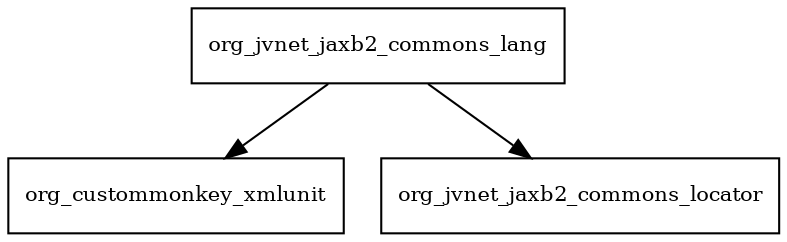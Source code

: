 digraph jaxb2_basics_testing_0_10_0_package_dependencies {
  node [shape = box, fontsize=10.0];
  org_jvnet_jaxb2_commons_lang -> org_custommonkey_xmlunit;
  org_jvnet_jaxb2_commons_lang -> org_jvnet_jaxb2_commons_locator;
}
